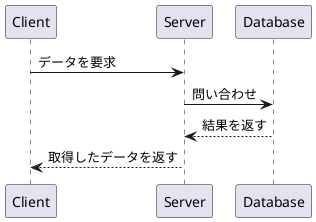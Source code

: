 @startuml
participant c as "Client" 
participant s as "Server" 
participant d as "Database" 

c-> s : データを要求
s -> d : 問い合わせ
d -->s : 結果を返す
s --> c : 取得したデータを返す
@enduml